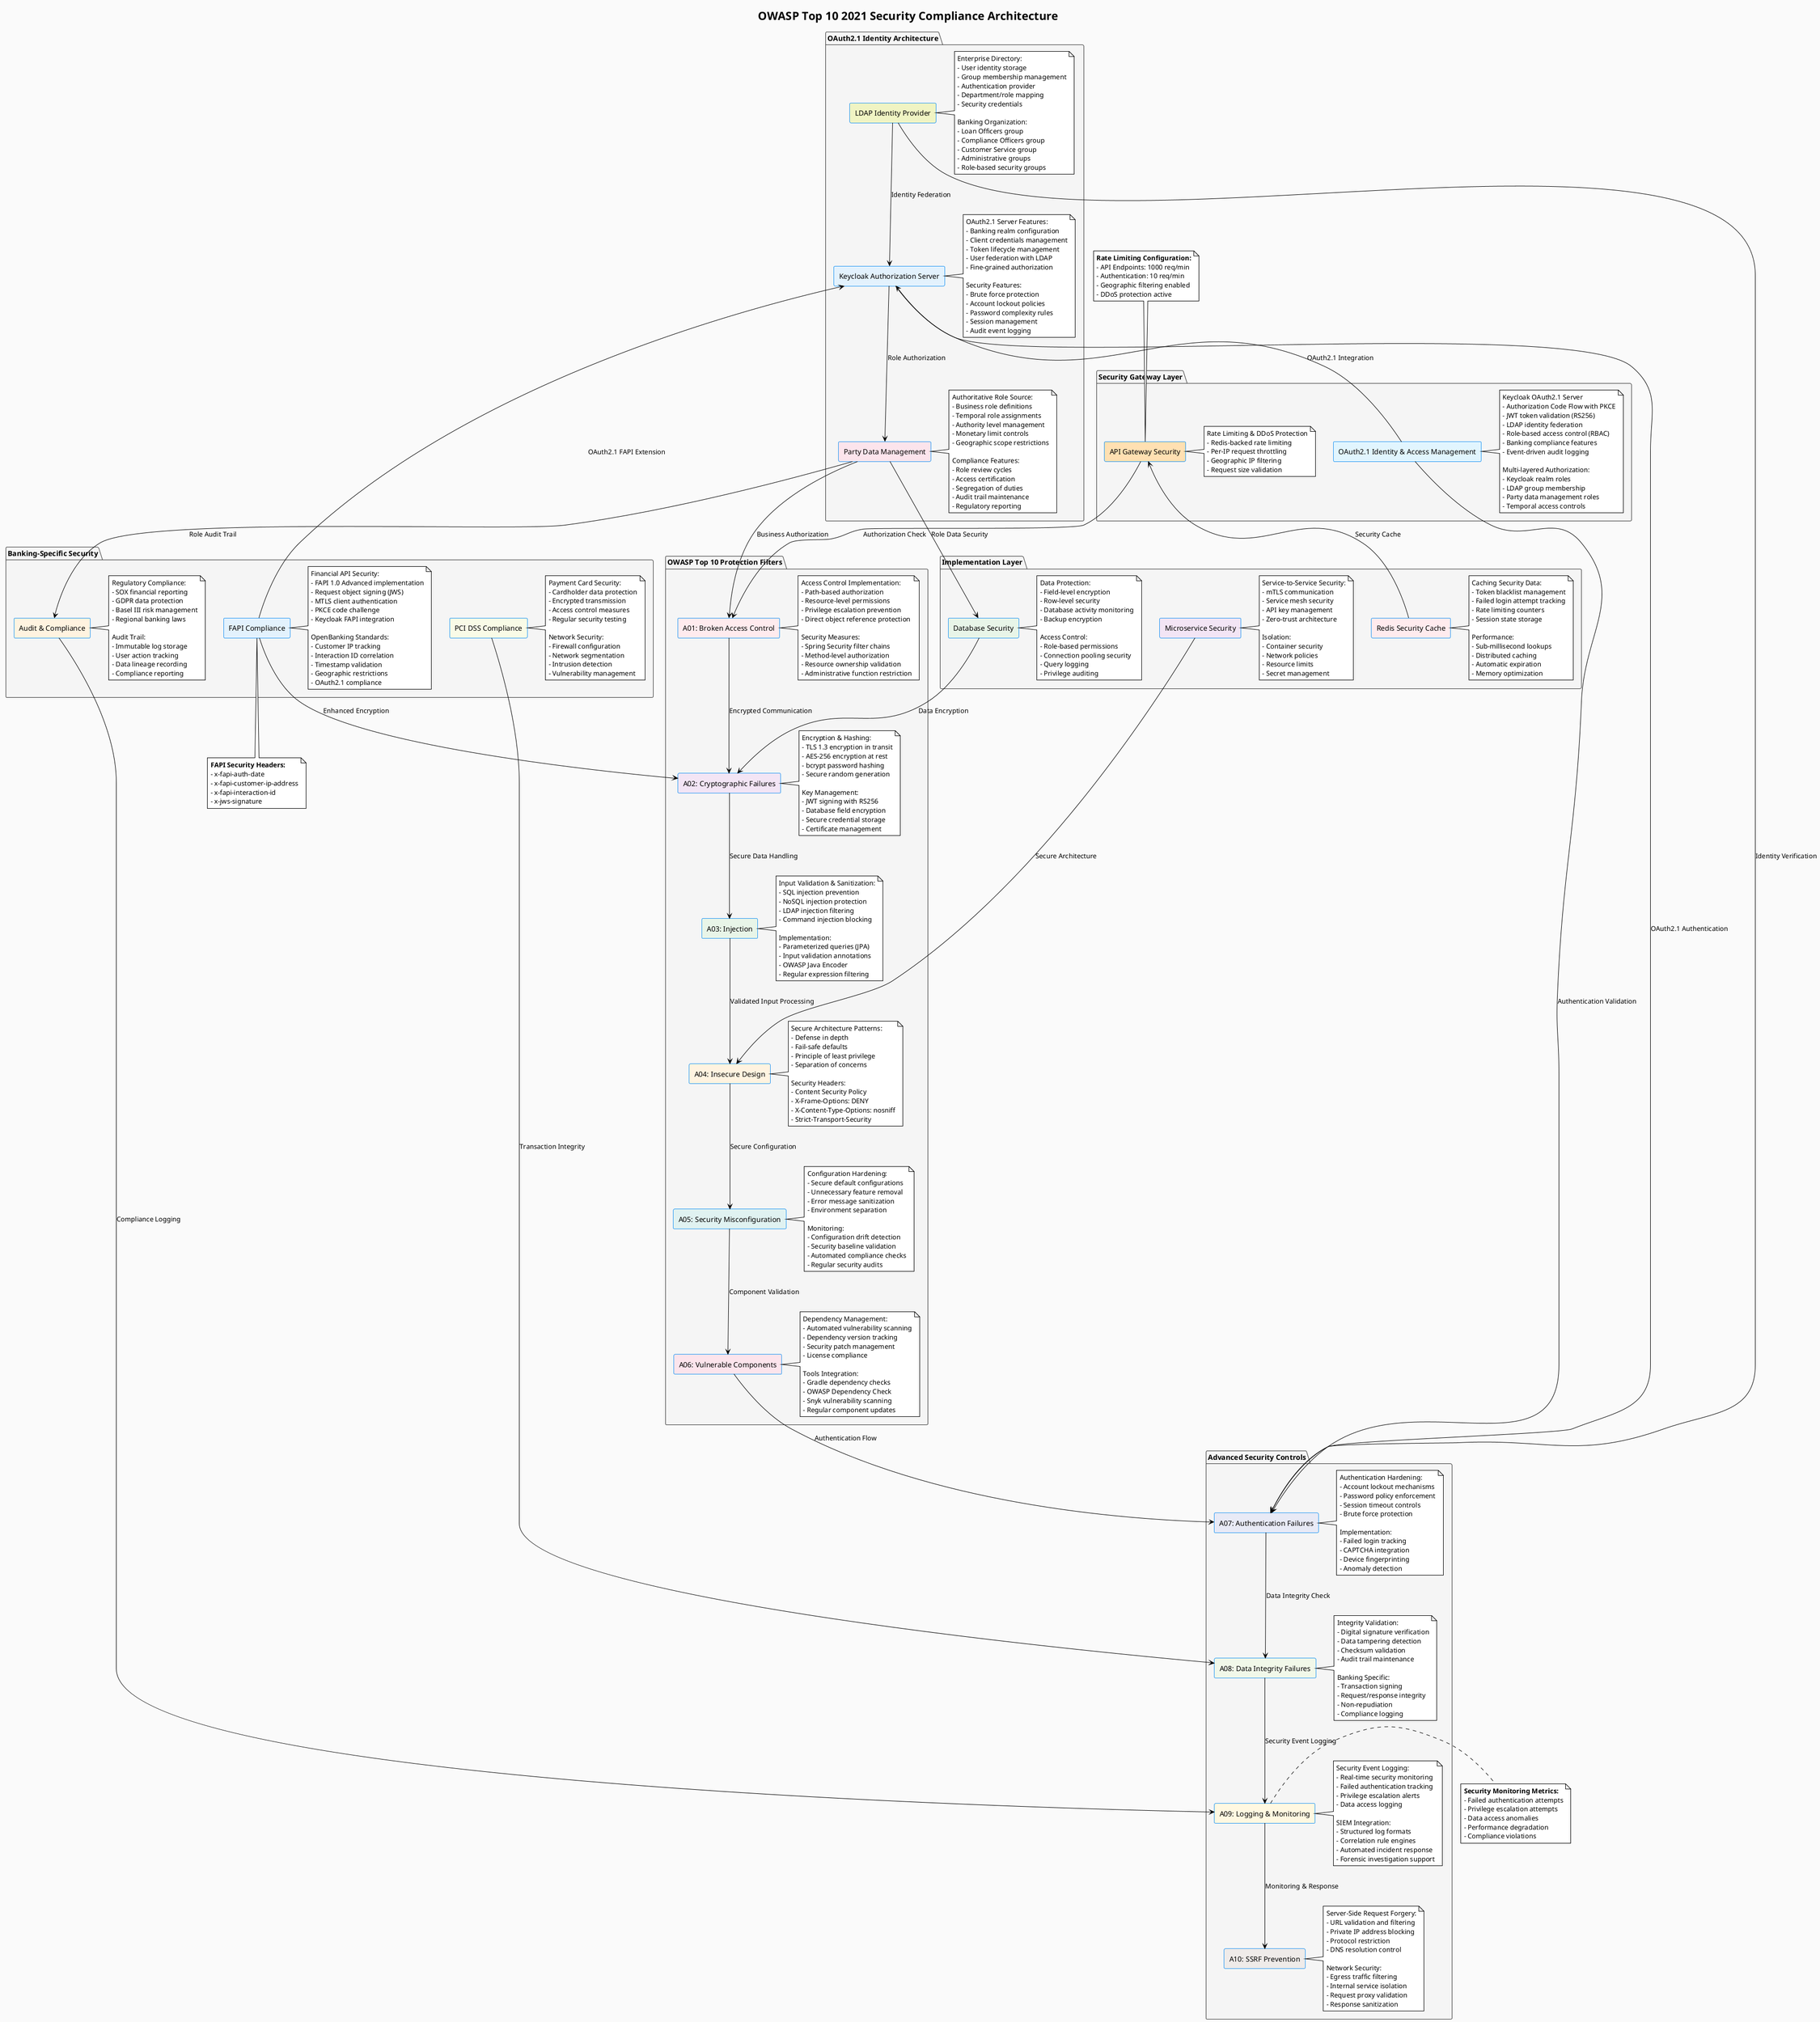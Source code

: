 @startuml OWASP Top 10 Security Architecture
!theme plain

skinparam backgroundColor #FAFAFA
skinparam package {
    BackgroundColor #F5F5F5
    BorderColor #333333
}
skinparam rectangle {
    BackgroundColor #E8F4FD
    BorderColor #2196F3
}

title OWASP Top 10 2021 Security Compliance Architecture
!define SUBTITLE Comprehensive Security Implementation for Banking Systems

package "Security Gateway Layer" {
    rectangle "API Gateway Security" as GATEWAY_SEC #FFE0B2
    note right of GATEWAY_SEC : Rate Limiting & DDoS Protection\n- Redis-backed rate limiting\n- Per-IP request throttling\n- Geographic IP filtering\n- Request size validation
    
    rectangle "OAuth2.1 Identity & Access Management" as AUTH #E1F5FE
    note right of AUTH : Keycloak OAuth2.1 Server\n- Authorization Code Flow with PKCE\n- JWT token validation (RS256)\n- LDAP identity federation\n- Role-based access control (RBAC)\n- Banking compliance features\n- Event-driven audit logging\n\nMulti-layered Authorization:\n- Keycloak realm roles\n- LDAP group membership\n- Party data management roles\n- Temporal access controls
}

package "OWASP Top 10 Protection Filters" {
    
    rectangle "A01: Broken Access Control" as A01 #FFEBEE
    note right of A01
        Access Control Implementation:
        - Path-based authorization
        - Resource-level permissions
        - Privilege escalation prevention
        - Direct object reference protection
        
        Security Measures:
        - Spring Security filter chains
        - Method-level authorization
        - Resource ownership validation
        - Administrative function restriction
    end note
    
    rectangle "A02: Cryptographic Failures" as A02 #F3E5F5
    note right of A02
        Encryption & Hashing:
        - TLS 1.3 encryption in transit
        - AES-256 encryption at rest
        - bcrypt password hashing
        - Secure random generation
        
        Key Management:
        - JWT signing with RS256
        - Database field encryption
        - Secure credential storage
        - Certificate management
    end note
    
    rectangle "A03: Injection" as A03 #E8F5E8
    note right of A03
        Input Validation & Sanitization:
        - SQL injection prevention
        - NoSQL injection protection
        - LDAP injection filtering
        - Command injection blocking
        
        Implementation:
        - Parameterized queries (JPA)
        - Input validation annotations
        - OWASP Java Encoder
        - Regular expression filtering
    end note
    
    rectangle "A04: Insecure Design" as A04 #FFF3E0
    note right of A04
        Secure Architecture Patterns:
        - Defense in depth
        - Fail-safe defaults
        - Principle of least privilege
        - Separation of concerns
        
        Security Headers:
        - Content Security Policy
        - X-Frame-Options: DENY
        - X-Content-Type-Options: nosniff
        - Strict-Transport-Security
    end note
    
    rectangle "A05: Security Misconfiguration" as A05 #E0F2F1
    note right of A05
        Configuration Hardening:
        - Secure default configurations
        - Unnecessary feature removal
        - Error message sanitization
        - Environment separation
        
        Monitoring:
        - Configuration drift detection
        - Security baseline validation
        - Automated compliance checks
        - Regular security audits
    end note
    
    rectangle "A06: Vulnerable Components" as A06 #FCE4EC
    note right of A06
        Dependency Management:
        - Automated vulnerability scanning
        - Dependency version tracking
        - Security patch management
        - License compliance
        
        Tools Integration:
        - Gradle dependency checks
        - OWASP Dependency Check
        - Snyk vulnerability scanning
        - Regular component updates
    end note
}

package "Advanced Security Controls" {
    
    rectangle "A07: Authentication Failures" as A07 #E8EAF6
    note right of A07
        Authentication Hardening:
        - Account lockout mechanisms
        - Password policy enforcement
        - Session timeout controls
        - Brute force protection
        
        Implementation:
        - Failed login tracking
        - CAPTCHA integration
        - Device fingerprinting
        - Anomaly detection
    end note
    
    rectangle "A08: Data Integrity Failures" as A08 #F1F8E9
    note right of A08
        Integrity Validation:
        - Digital signature verification
        - Data tampering detection
        - Checksum validation
        - Audit trail maintenance
        
        Banking Specific:
        - Transaction signing
        - Request/response integrity
        - Non-repudiation
        - Compliance logging
    end note
    
    rectangle "A09: Logging & Monitoring" as A09 #FFF8E1
    note right of A09
        Security Event Logging:
        - Real-time security monitoring
        - Failed authentication tracking
        - Privilege escalation alerts
        - Data access logging
        
        SIEM Integration:
        - Structured log formats
        - Correlation rule engines
        - Automated incident response
        - Forensic investigation support
    end note
    
    rectangle "A10: SSRF Prevention" as A10 #EFEBE9
    note right of A10
        Server-Side Request Forgery:
        - URL validation and filtering
        - Private IP address blocking
        - Protocol restriction
        - DNS resolution control
        
        Network Security:
        - Egress traffic filtering
        - Internal service isolation
        - Request proxy validation
        - Response sanitization
    end note
}

package "OAuth2.1 Identity Architecture" {
    
    rectangle "Keycloak Authorization Server" as KEYCLOAK #E3F2FD
    note right of KEYCLOAK
        OAuth2.1 Server Features:
        - Banking realm configuration
        - Client credentials management
        - Token lifecycle management
        - User federation with LDAP
        - Fine-grained authorization
        
        Security Features:
        - Brute force protection
        - Account lockout policies
        - Password complexity rules
        - Session management
        - Audit event logging
    end note
    
    rectangle "LDAP Identity Provider" as LDAP #F0F4C3
    note right of LDAP
        Enterprise Directory:
        - User identity storage
        - Group membership management
        - Authentication provider
        - Department/role mapping
        - Security credentials
        
        Banking Organization:
        - Loan Officers group
        - Compliance Officers group
        - Customer Service group
        - Administrative groups
        - Role-based security groups
    end note
    
    rectangle "Party Data Management" as PARTY_DATA #FCE4EC
    note right of PARTY_DATA
        Authoritative Role Source:
        - Business role definitions
        - Temporal role assignments
        - Authority level management
        - Monetary limit controls
        - Geographic scope restrictions
        
        Compliance Features:
        - Role review cycles
        - Access certification
        - Segregation of duties
        - Audit trail maintenance
        - Regulatory reporting
    end note
}

package "Banking-Specific Security" {
    
    rectangle "FAPI Compliance" as FAPI #E3F2FD
    note right of FAPI
        Financial API Security:
        - FAPI 1.0 Advanced implementation
        - Request object signing (JWS)
        - MTLS client authentication
        - PKCE code challenge
        - Keycloak FAPI integration
        
        OpenBanking Standards:
        - Customer IP tracking
        - Interaction ID correlation
        - Timestamp validation
        - Geographic restrictions
        - OAuth2.1 compliance
    end note
    
    rectangle "PCI DSS Compliance" as PCI #F9FBE7
    note right of PCI
        Payment Card Security:
        - Cardholder data protection
        - Encrypted transmission
        - Access control measures
        - Regular security testing
        
        Network Security:
        - Firewall configuration
        - Network segmentation
        - Intrusion detection
        - Vulnerability management
    end note
    
    rectangle "Audit & Compliance" as AUDIT #FFF3E0
    note right of AUDIT
        Regulatory Compliance:
        - SOX financial reporting
        - GDPR data protection
        - Basel III risk management
        - Regional banking laws
        
        Audit Trail:
        - Immutable log storage
        - User action tracking
        - Data lineage recording
        - Compliance reporting
    end note
}

package "Implementation Layer" {
    
    rectangle "Redis Security Cache" as REDIS_SEC #FFEBEE
    note right of REDIS_SEC
        Caching Security Data:
        - Token blacklist management
        - Failed login attempt tracking
        - Rate limiting counters
        - Session state storage
        
        Performance:
        - Sub-millisecond lookups
        - Distributed caching
        - Automatic expiration
        - Memory optimization
    end note
    
    rectangle "Database Security" as DB_SEC #E8F5E8
    note right of DB_SEC
        Data Protection:
        - Field-level encryption
        - Row-level security
        - Database activity monitoring
        - Backup encryption
        
        Access Control:
        - Role-based permissions
        - Connection pooling security
        - Query logging
        - Privilege auditing
    end note
    
    rectangle "Microservice Security" as MS_SEC #F3E5F5
    note right of MS_SEC
        Service-to-Service Security:
        - mTLS communication
        - Service mesh security
        - API key management
        - Zero-trust architecture
        
        Isolation:
        - Container security
        - Network policies
        - Resource limits
        - Secret management
    end note
}

' OAuth2.1 Identity Flow Connections
LDAP --> KEYCLOAK : Identity Federation
KEYCLOAK --> PARTY_DATA : Role Authorization
PARTY_DATA --> A01 : Business Authorization
AUTH --> KEYCLOAK : OAuth2.1 Integration

' Security Flow Connections
GATEWAY_SEC --> A01 : Authorization Check
AUTH --> A07 : Authentication Validation
KEYCLOAK --> A07 : OAuth2.1 Authentication
LDAP --> A07 : Identity Verification

A01 --> A02 : Encrypted Communication
A02 --> A03 : Secure Data Handling
A03 --> A04 : Validated Input Processing
A04 --> A05 : Secure Configuration
A05 --> A06 : Component Validation

A06 --> A07 : Authentication Flow
A07 --> A08 : Data Integrity Check
A08 --> A09 : Security Event Logging
A09 --> A10 : Monitoring & Response

' Banking Security Integration
FAPI --> KEYCLOAK : OAuth2.1 FAPI Extension
FAPI --> A02 : Enhanced Encryption
PCI --> A08 : Transaction Integrity
AUDIT --> A09 : Compliance Logging
PARTY_DATA --> AUDIT : Role Audit Trail

REDIS_SEC --> GATEWAY_SEC : Security Cache
DB_SEC --> A02 : Data Encryption
MS_SEC --> A04 : Secure Architecture
PARTY_DATA --> DB_SEC : Role Data Security

note top of GATEWAY_SEC
**Rate Limiting Configuration:**
- API Endpoints: 1000 req/min
- Authentication: 10 req/min
- Geographic filtering enabled
- DDoS protection active
end note

note bottom of FAPI
**FAPI Security Headers:**
- x-fapi-auth-date
- x-fapi-customer-ip-address
- x-fapi-interaction-id
- x-jws-signature
end note

note right of A09
**Security Monitoring Metrics:**
- Failed authentication attempts
- Privilege escalation attempts
- Data access anomalies
- Performance degradation
- Compliance violations
end note

@enduml